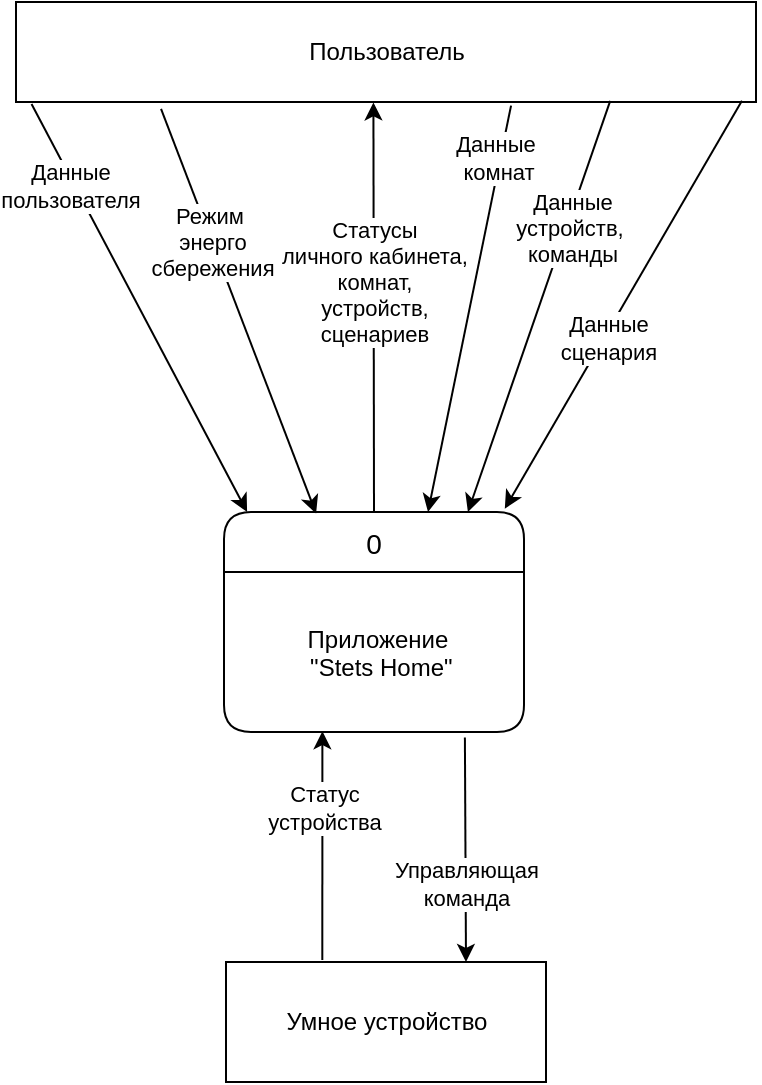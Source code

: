 <mxfile version="22.1.11" type="device" pages="3">
  <diagram id="FZimzOWbiY0pmrnXrLaN" name="DFD контекстная">
    <mxGraphModel dx="1418" dy="1989" grid="1" gridSize="10" guides="1" tooltips="1" connect="1" arrows="1" fold="1" page="1" pageScale="1" pageWidth="827" pageHeight="1169" math="0" shadow="0">
      <root>
        <mxCell id="0" />
        <mxCell id="1" parent="0" />
        <mxCell id="komNeLyyzliTDDAAMzvB-3" value="Умное устройство" style="html=1;dashed=0;whitespace=wrap;" parent="1" vertex="1">
          <mxGeometry x="340" y="-280" width="160" height="60" as="geometry" />
        </mxCell>
        <mxCell id="komNeLyyzliTDDAAMzvB-5" value="Пользователь" style="html=1;dashed=0;whitespace=wrap;" parent="1" vertex="1">
          <mxGeometry x="235" y="-760" width="370" height="50" as="geometry" />
        </mxCell>
        <mxCell id="rhUK0AfXt017CsrgmApv-1" value="0" style="swimlane;childLayout=stackLayout;horizontal=1;startSize=30;horizontalStack=0;rounded=1;fontSize=14;fontStyle=0;strokeWidth=1;resizeParent=0;resizeLast=1;shadow=0;dashed=0;align=center;fillColor=#FFFFFF;" parent="1" vertex="1">
          <mxGeometry x="339" y="-505" width="150" height="110" as="geometry" />
        </mxCell>
        <mxCell id="rhUK0AfXt017CsrgmApv-2" value="Приложение&#xa; &quot;Stets Home&quot;" style="align=center;strokeColor=none;fillColor=none;spacingLeft=4;fontSize=12;verticalAlign=middle;resizable=0;rotatable=0;part=1;" parent="rhUK0AfXt017CsrgmApv-1" vertex="1">
          <mxGeometry y="30" width="150" height="80" as="geometry" />
        </mxCell>
        <mxCell id="pviV9AjFVj2nf8EpT2ay-2" value="" style="endArrow=classic;html=1;rounded=0;entryX=0.75;entryY=0;entryDx=0;entryDy=0;exitX=0.803;exitY=1.035;exitDx=0;exitDy=0;exitPerimeter=0;" parent="1" source="rhUK0AfXt017CsrgmApv-2" target="komNeLyyzliTDDAAMzvB-3" edge="1">
          <mxGeometry width="50" height="50" relative="1" as="geometry">
            <mxPoint x="460" y="-390" as="sourcePoint" />
            <mxPoint x="50.6" y="-638.48" as="targetPoint" />
          </mxGeometry>
        </mxCell>
        <mxCell id="3mB53GuWAl7AhL4KbTE2-3" value="Управляющая&lt;br&gt;команда" style="edgeLabel;html=1;align=center;verticalAlign=middle;resizable=0;points=[];" parent="pviV9AjFVj2nf8EpT2ay-2" vertex="1" connectable="0">
          <mxGeometry x="0.301" relative="1" as="geometry">
            <mxPoint as="offset" />
          </mxGeometry>
        </mxCell>
        <mxCell id="pviV9AjFVj2nf8EpT2ay-5" value="" style="endArrow=classic;html=1;rounded=0;exitX=0.301;exitY=-0.017;exitDx=0;exitDy=0;exitPerimeter=0;entryX=0.328;entryY=0.995;entryDx=0;entryDy=0;entryPerimeter=0;" parent="1" source="komNeLyyzliTDDAAMzvB-3" target="rhUK0AfXt017CsrgmApv-2" edge="1">
          <mxGeometry width="50" height="50" relative="1" as="geometry">
            <mxPoint x="120" y="-500" as="sourcePoint" />
            <mxPoint x="390" y="-400" as="targetPoint" />
          </mxGeometry>
        </mxCell>
        <mxCell id="3mB53GuWAl7AhL4KbTE2-2" value="Статус&lt;br&gt;устройства" style="edgeLabel;html=1;align=center;verticalAlign=middle;resizable=0;points=[];" parent="pviV9AjFVj2nf8EpT2ay-5" vertex="1" connectable="0">
          <mxGeometry x="0.325" y="-1" relative="1" as="geometry">
            <mxPoint as="offset" />
          </mxGeometry>
        </mxCell>
        <mxCell id="3mB53GuWAl7AhL4KbTE2-4" value="" style="endArrow=classic;html=1;rounded=0;exitX=0.5;exitY=0;exitDx=0;exitDy=0;entryX=0.483;entryY=1.004;entryDx=0;entryDy=0;entryPerimeter=0;" parent="1" source="rhUK0AfXt017CsrgmApv-1" target="komNeLyyzliTDDAAMzvB-5" edge="1">
          <mxGeometry width="50" height="50" relative="1" as="geometry">
            <mxPoint x="414" y="-510" as="sourcePoint" />
            <mxPoint x="410" y="-710" as="targetPoint" />
          </mxGeometry>
        </mxCell>
        <mxCell id="3mB53GuWAl7AhL4KbTE2-5" value="Статусы &lt;br&gt;личного кабинета, &lt;br&gt;комнат, &lt;br&gt;устройств, &lt;br&gt;сценариев" style="edgeLabel;html=1;align=center;verticalAlign=middle;resizable=0;points=[];" parent="3mB53GuWAl7AhL4KbTE2-4" vertex="1" connectable="0">
          <mxGeometry x="-0.195" y="-1" relative="1" as="geometry">
            <mxPoint x="-1" y="-33" as="offset" />
          </mxGeometry>
        </mxCell>
        <mxCell id="FZvRXunp55Qrim1fApkG-1" value="" style="endArrow=classic;html=1;rounded=0;exitX=0.021;exitY=1.02;exitDx=0;exitDy=0;exitPerimeter=0;entryX=0.077;entryY=0;entryDx=0;entryDy=0;entryPerimeter=0;" parent="1" source="komNeLyyzliTDDAAMzvB-5" target="rhUK0AfXt017CsrgmApv-1" edge="1">
          <mxGeometry width="50" height="50" relative="1" as="geometry">
            <mxPoint x="560" y="-530" as="sourcePoint" />
            <mxPoint x="350" y="-510" as="targetPoint" />
          </mxGeometry>
        </mxCell>
        <mxCell id="FZvRXunp55Qrim1fApkG-6" value="Данные&lt;br&gt;пользователя" style="edgeLabel;html=1;align=center;verticalAlign=middle;resizable=0;points=[];" parent="FZvRXunp55Qrim1fApkG-1" vertex="1" connectable="0">
          <mxGeometry x="-0.612" y="-1" relative="1" as="geometry">
            <mxPoint x="-1" as="offset" />
          </mxGeometry>
        </mxCell>
        <mxCell id="FZvRXunp55Qrim1fApkG-2" value="" style="endArrow=classic;html=1;rounded=0;exitX=0.196;exitY=1.068;exitDx=0;exitDy=0;exitPerimeter=0;entryX=0.307;entryY=0.007;entryDx=0;entryDy=0;entryPerimeter=0;" parent="1" source="komNeLyyzliTDDAAMzvB-5" target="rhUK0AfXt017CsrgmApv-1" edge="1">
          <mxGeometry width="50" height="50" relative="1" as="geometry">
            <mxPoint x="560" y="-530" as="sourcePoint" />
            <mxPoint x="610" y="-580" as="targetPoint" />
          </mxGeometry>
        </mxCell>
        <mxCell id="kPIIuUhpnjaa0JvCIMD1-1" value="Режим&amp;nbsp;&lt;br&gt;энерго&lt;br&gt;сбережения" style="edgeLabel;html=1;align=center;verticalAlign=middle;resizable=0;points=[];" parent="FZvRXunp55Qrim1fApkG-2" vertex="1" connectable="0">
          <mxGeometry x="-0.342" relative="1" as="geometry">
            <mxPoint as="offset" />
          </mxGeometry>
        </mxCell>
        <mxCell id="FZvRXunp55Qrim1fApkG-3" value="" style="endArrow=classic;html=1;rounded=0;exitX=0.669;exitY=1.036;exitDx=0;exitDy=0;exitPerimeter=0;entryX=0.68;entryY=0;entryDx=0;entryDy=0;entryPerimeter=0;" parent="1" source="komNeLyyzliTDDAAMzvB-5" target="rhUK0AfXt017CsrgmApv-1" edge="1">
          <mxGeometry width="50" height="50" relative="1" as="geometry">
            <mxPoint x="560" y="-530" as="sourcePoint" />
            <mxPoint x="610" y="-580" as="targetPoint" />
          </mxGeometry>
        </mxCell>
        <mxCell id="kPIIuUhpnjaa0JvCIMD1-2" value="Данные&amp;nbsp;&lt;br&gt;комнат" style="edgeLabel;html=1;align=center;verticalAlign=middle;resizable=0;points=[];" parent="FZvRXunp55Qrim1fApkG-3" vertex="1" connectable="0">
          <mxGeometry x="-0.744" y="-2" relative="1" as="geometry">
            <mxPoint as="offset" />
          </mxGeometry>
        </mxCell>
        <mxCell id="FZvRXunp55Qrim1fApkG-4" value="" style="endArrow=classic;html=1;rounded=0;exitX=0.803;exitY=0.988;exitDx=0;exitDy=0;exitPerimeter=0;entryX=0.813;entryY=0;entryDx=0;entryDy=0;entryPerimeter=0;" parent="1" source="komNeLyyzliTDDAAMzvB-5" target="rhUK0AfXt017CsrgmApv-1" edge="1">
          <mxGeometry width="50" height="50" relative="1" as="geometry">
            <mxPoint x="560" y="-530" as="sourcePoint" />
            <mxPoint x="480" y="-510" as="targetPoint" />
          </mxGeometry>
        </mxCell>
        <mxCell id="kPIIuUhpnjaa0JvCIMD1-3" value="Данные&lt;br&gt;устройств,&amp;nbsp;&lt;br&gt;команды" style="edgeLabel;html=1;align=center;verticalAlign=middle;resizable=0;points=[];" parent="FZvRXunp55Qrim1fApkG-4" vertex="1" connectable="0">
          <mxGeometry x="-0.391" y="2" relative="1" as="geometry">
            <mxPoint as="offset" />
          </mxGeometry>
        </mxCell>
        <mxCell id="FZvRXunp55Qrim1fApkG-5" value="" style="endArrow=classic;html=1;rounded=0;exitX=0.981;exitY=0.988;exitDx=0;exitDy=0;exitPerimeter=0;entryX=0.936;entryY=-0.015;entryDx=0;entryDy=0;entryPerimeter=0;" parent="1" source="komNeLyyzliTDDAAMzvB-5" target="rhUK0AfXt017CsrgmApv-1" edge="1">
          <mxGeometry width="50" height="50" relative="1" as="geometry">
            <mxPoint x="560" y="-530" as="sourcePoint" />
            <mxPoint x="490" y="-500" as="targetPoint" />
          </mxGeometry>
        </mxCell>
        <mxCell id="kPIIuUhpnjaa0JvCIMD1-4" value="Данные&lt;br&gt;сценария" style="edgeLabel;html=1;align=center;verticalAlign=middle;resizable=0;points=[];" parent="FZvRXunp55Qrim1fApkG-5" vertex="1" connectable="0">
          <mxGeometry x="0.152" y="1" relative="1" as="geometry">
            <mxPoint as="offset" />
          </mxGeometry>
        </mxCell>
      </root>
    </mxGraphModel>
  </diagram>
  <diagram id="5hfhekeH1kYWlCb4wukP" name="DFD логическая">
    <mxGraphModel dx="1418" dy="1989" grid="1" gridSize="10" guides="1" tooltips="1" connect="1" arrows="1" fold="1" page="1" pageScale="1" pageWidth="827" pageHeight="1169" math="0" shadow="0">
      <root>
        <mxCell id="0" />
        <mxCell id="1" parent="0" />
        <mxCell id="TyFQIvKSNbhwDLeUT2OL-1" value="1" style="swimlane;childLayout=stackLayout;horizontal=1;startSize=30;horizontalStack=0;rounded=1;fontSize=14;fontStyle=0;strokeWidth=1;resizeParent=0;resizeLast=1;shadow=0;dashed=0;align=center;fillColor=#FFFFFF;" parent="1" vertex="1">
          <mxGeometry x="200" y="-530" width="150" height="110" as="geometry" />
        </mxCell>
        <mxCell id="TyFQIvKSNbhwDLeUT2OL-2" value="Пользоваться &#xa;личным кабинетом" style="align=center;strokeColor=none;fillColor=none;spacingLeft=4;fontSize=12;verticalAlign=middle;resizable=0;rotatable=0;part=1;" parent="TyFQIvKSNbhwDLeUT2OL-1" vertex="1">
          <mxGeometry y="30" width="150" height="80" as="geometry" />
        </mxCell>
        <mxCell id="_O_enDlZsjK4YdfOdfHm-34" value="D1" style="html=1;dashed=0;whitespace=wrap;shape=mxgraph.dfd.dataStoreID;align=left;spacingLeft=3;points=[[0,0],[0.5,0],[1,0],[0,0.5],[1,0.5],[0,1],[0.5,1],[1,1]];fontSize=10;" parent="1" vertex="1">
          <mxGeometry x="190" y="-275" width="100" height="30" as="geometry" />
        </mxCell>
        <mxCell id="_O_enDlZsjK4YdfOdfHm-36" value="&lt;span style=&quot;font-size: 10px;&quot;&gt;Пользователи&lt;/span&gt;" style="text;html=1;strokeColor=none;fillColor=none;align=left;verticalAlign=middle;whiteSpace=wrap;rounded=0;" parent="1" vertex="1">
          <mxGeometry x="231" y="-270" width="108" height="20" as="geometry" />
        </mxCell>
        <mxCell id="RgIGIiX9YDgX1I-IBLyZ-1" value="" style="edgeStyle=elbowEdgeStyle;rounded=0;orthogonalLoop=1;jettySize=auto;elbow=vertical;html=1;" parent="1" edge="1">
          <mxGeometry relative="1" as="geometry">
            <mxPoint x="482" y="-260" as="sourcePoint" />
            <mxPoint x="482" y="-260" as="targetPoint" />
          </mxGeometry>
        </mxCell>
        <mxCell id="_O_enDlZsjK4YdfOdfHm-44" value="D4" style="html=1;dashed=0;whitespace=wrap;shape=mxgraph.dfd.dataStoreID;align=left;spacingLeft=3;points=[[0,0],[0.5,0],[1,0],[0,0.5],[1,0.5],[0,1],[0.5,1],[1,1]];fontSize=10;" parent="1" vertex="1">
          <mxGeometry x="780" y="-275" width="100" height="30" as="geometry" />
        </mxCell>
        <mxCell id="_O_enDlZsjK4YdfOdfHm-45" value="&lt;span style=&quot;font-size: 10px;&quot;&gt;Устройства&lt;/span&gt;" style="text;html=1;strokeColor=none;fillColor=none;align=left;verticalAlign=middle;whiteSpace=wrap;rounded=0;" parent="1" vertex="1">
          <mxGeometry x="810" y="-270" width="108" height="20" as="geometry" />
        </mxCell>
        <mxCell id="yHjOUtp3m47Egw6OyIrf-1" value="Пользователь" style="html=1;dashed=0;whitespace=wrap;" parent="1" vertex="1">
          <mxGeometry x="390" y="-790" width="850" height="50" as="geometry" />
        </mxCell>
        <mxCell id="yHjOUtp3m47Egw6OyIrf-2" value="" style="endArrow=classic;html=1;rounded=0;entryX=0.25;entryY=0;entryDx=0;entryDy=0;exitX=0.043;exitY=1.011;exitDx=0;exitDy=0;exitPerimeter=0;" parent="1" source="yHjOUtp3m47Egw6OyIrf-1" target="TyFQIvKSNbhwDLeUT2OL-1" edge="1">
          <mxGeometry width="50" height="50" relative="1" as="geometry">
            <mxPoint x="430" y="-740" as="sourcePoint" />
            <mxPoint x="470" y="-480" as="targetPoint" />
          </mxGeometry>
        </mxCell>
        <mxCell id="-zyXWMOmQ7czmRFtADtZ-13" value="Данные&amp;nbsp;&lt;br&gt;пользователя" style="edgeLabel;html=1;align=center;verticalAlign=middle;resizable=0;points=[];" parent="yHjOUtp3m47Egw6OyIrf-2" vertex="1" connectable="0">
          <mxGeometry x="-0.099" y="1" relative="1" as="geometry">
            <mxPoint as="offset" />
          </mxGeometry>
        </mxCell>
        <mxCell id="yHjOUtp3m47Egw6OyIrf-3" value="" style="endArrow=classic;html=1;rounded=0;entryX=0.151;entryY=1.095;entryDx=0;entryDy=0;entryPerimeter=0;exitX=0.75;exitY=0;exitDx=0;exitDy=0;" parent="1" source="TyFQIvKSNbhwDLeUT2OL-1" target="yHjOUtp3m47Egw6OyIrf-1" edge="1">
          <mxGeometry width="50" height="50" relative="1" as="geometry">
            <mxPoint x="470" y="-540" as="sourcePoint" />
            <mxPoint x="470" y="-640" as="targetPoint" />
          </mxGeometry>
        </mxCell>
        <mxCell id="-zyXWMOmQ7czmRFtADtZ-14" value="Статус &lt;br&gt;регистрации /&lt;br&gt;&amp;nbsp;авторизации /&lt;br&gt;&amp;nbsp;обновления &lt;br&gt;данных /&lt;br&gt;&amp;nbsp;восстановления &lt;br&gt;пароля&amp;nbsp;" style="edgeLabel;html=1;align=center;verticalAlign=middle;resizable=0;points=[];" parent="yHjOUtp3m47Egw6OyIrf-3" vertex="1" connectable="0">
          <mxGeometry x="0.179" y="3" relative="1" as="geometry">
            <mxPoint as="offset" />
          </mxGeometry>
        </mxCell>
        <mxCell id="u_nZLA6dXxaw6uER51Nz-1" value="4" style="swimlane;childLayout=stackLayout;horizontal=1;startSize=30;horizontalStack=0;rounded=1;fontSize=14;fontStyle=0;strokeWidth=1;resizeParent=0;resizeLast=1;shadow=0;dashed=0;align=center;fillColor=#FFFFFF;" parent="1" vertex="1">
          <mxGeometry x="869" y="-530" width="150" height="110" as="geometry" />
        </mxCell>
        <mxCell id="u_nZLA6dXxaw6uER51Nz-2" value="Управлять устройствами" style="align=center;strokeColor=none;fillColor=none;spacingLeft=4;fontSize=12;verticalAlign=middle;resizable=0;rotatable=0;part=1;" parent="u_nZLA6dXxaw6uER51Nz-1" vertex="1">
          <mxGeometry y="30" width="150" height="80" as="geometry" />
        </mxCell>
        <mxCell id="u_nZLA6dXxaw6uER51Nz-3" value="5" style="swimlane;childLayout=stackLayout;horizontal=1;startSize=30;horizontalStack=0;rounded=1;fontSize=14;fontStyle=0;strokeWidth=1;resizeParent=0;resizeLast=1;shadow=0;dashed=0;align=center;fillColor=#FFFFFF;" parent="1" vertex="1">
          <mxGeometry x="1168" y="-530" width="150" height="110" as="geometry" />
        </mxCell>
        <mxCell id="u_nZLA6dXxaw6uER51Nz-4" value="Использовать сценарии" style="align=center;strokeColor=none;fillColor=none;spacingLeft=4;fontSize=12;verticalAlign=middle;resizable=0;rotatable=0;part=1;" parent="u_nZLA6dXxaw6uER51Nz-3" vertex="1">
          <mxGeometry y="30" width="150" height="80" as="geometry" />
        </mxCell>
        <mxCell id="gAAorZAZAL3vWiOyB-Mq-5" value="" style="endArrow=classic;html=1;rounded=0;entryX=0.5;entryY=0;entryDx=0;entryDy=0;exitX=0.644;exitY=1.044;exitDx=0;exitDy=0;exitPerimeter=0;" parent="1" source="yHjOUtp3m47Egw6OyIrf-1" target="u_nZLA6dXxaw6uER51Nz-1" edge="1">
          <mxGeometry width="50" height="50" relative="1" as="geometry">
            <mxPoint x="782" y="-740" as="sourcePoint" />
            <mxPoint x="783.35" y="-544.95" as="targetPoint" />
          </mxGeometry>
        </mxCell>
        <mxCell id="-zyXWMOmQ7czmRFtADtZ-12" value="Данные&lt;br&gt;устройств, &lt;br&gt;управляющие &lt;br&gt;команды" style="edgeLabel;html=1;align=center;verticalAlign=middle;resizable=0;points=[];" parent="gAAorZAZAL3vWiOyB-Mq-5" vertex="1" connectable="0">
          <mxGeometry x="-0.28" y="1" relative="1" as="geometry">
            <mxPoint as="offset" />
          </mxGeometry>
        </mxCell>
        <mxCell id="gAAorZAZAL3vWiOyB-Mq-8" value="" style="endArrow=classic;html=1;rounded=0;exitX=0.75;exitY=0;exitDx=0;exitDy=0;entryX=0.733;entryY=1.076;entryDx=0;entryDy=0;entryPerimeter=0;" parent="1" source="u_nZLA6dXxaw6uER51Nz-1" target="yHjOUtp3m47Egw6OyIrf-1" edge="1">
          <mxGeometry width="50" height="50" relative="1" as="geometry">
            <mxPoint x="854.5" y="-543" as="sourcePoint" />
            <mxPoint x="852.0" y="-740" as="targetPoint" />
          </mxGeometry>
        </mxCell>
        <mxCell id="-zyXWMOmQ7czmRFtADtZ-11" value="Статус &lt;br&gt;устройства" style="edgeLabel;html=1;align=center;verticalAlign=middle;resizable=0;points=[];" parent="gAAorZAZAL3vWiOyB-Mq-8" vertex="1" connectable="0">
          <mxGeometry x="-0.476" y="1" relative="1" as="geometry">
            <mxPoint as="offset" />
          </mxGeometry>
        </mxCell>
        <mxCell id="gAAorZAZAL3vWiOyB-Mq-10" value="" style="endArrow=classic;html=1;rounded=0;entryX=0.25;entryY=0;entryDx=0;entryDy=0;exitX=0.883;exitY=1.012;exitDx=0;exitDy=0;exitPerimeter=0;" parent="1" source="yHjOUtp3m47Egw6OyIrf-1" target="u_nZLA6dXxaw6uER51Nz-3" edge="1">
          <mxGeometry width="50" height="50" relative="1" as="geometry">
            <mxPoint x="960.0" y="-740" as="sourcePoint" />
            <mxPoint x="961.35" y="-544.95" as="targetPoint" />
          </mxGeometry>
        </mxCell>
        <mxCell id="-zyXWMOmQ7czmRFtADtZ-9" value="Данные&lt;br&gt;Сценария" style="edgeLabel;html=1;align=center;verticalAlign=middle;resizable=0;points=[];" parent="gAAorZAZAL3vWiOyB-Mq-10" vertex="1" connectable="0">
          <mxGeometry x="-0.304" y="2" relative="1" as="geometry">
            <mxPoint as="offset" />
          </mxGeometry>
        </mxCell>
        <mxCell id="s9JWuUlm9TfW3Cb926ho-1" value="D5" style="html=1;dashed=0;whitespace=wrap;shape=mxgraph.dfd.dataStoreID;align=left;spacingLeft=3;points=[[0,0],[0.5,0],[1,0],[0,0.5],[1,0.5],[0,1],[0.5,1],[1,1]];fontSize=10;" parent="1" vertex="1">
          <mxGeometry x="1180" y="-275" width="100" height="30" as="geometry" />
        </mxCell>
        <mxCell id="s9JWuUlm9TfW3Cb926ho-2" value="&lt;span style=&quot;font-size: 10px;&quot;&gt;Сценарии&lt;/span&gt;" style="text;html=1;strokeColor=none;fillColor=none;align=left;verticalAlign=middle;whiteSpace=wrap;rounded=0;" parent="1" vertex="1">
          <mxGeometry x="1220" y="-270" width="108" height="20" as="geometry" />
        </mxCell>
        <mxCell id="s9JWuUlm9TfW3Cb926ho-9" value="" style="endArrow=classic;html=1;rounded=0;entryX=0.5;entryY=1;entryDx=0;entryDy=0;exitX=0.87;exitY=-0.04;exitDx=0;exitDy=0;exitPerimeter=0;" parent="1" source="_O_enDlZsjK4YdfOdfHm-34" target="TyFQIvKSNbhwDLeUT2OL-2" edge="1">
          <mxGeometry width="50" height="50" relative="1" as="geometry">
            <mxPoint x="424.5" y="-277.22" as="sourcePoint" />
            <mxPoint x="561.5" y="-546.24" as="targetPoint" />
          </mxGeometry>
        </mxCell>
        <mxCell id="-zyXWMOmQ7czmRFtADtZ-17" value="Статус&amp;nbsp;&lt;br&gt;авторизации" style="edgeLabel;html=1;align=center;verticalAlign=middle;resizable=0;points=[];" parent="s9JWuUlm9TfW3Cb926ho-9" vertex="1" connectable="0">
          <mxGeometry x="-0.365" y="2" relative="1" as="geometry">
            <mxPoint as="offset" />
          </mxGeometry>
        </mxCell>
        <mxCell id="XoZZwqtEYvSuaSKo8Zv_-1" value="Умное устройство" style="html=1;dashed=0;whitespace=wrap;" parent="1" vertex="1">
          <mxGeometry x="960" y="-150" width="127.5" height="60" as="geometry" />
        </mxCell>
        <mxCell id="50_oPr_vLPfGMR4ClPuE-2" value="" style="endArrow=classic;html=1;rounded=0;exitX=0.75;exitY=1;exitDx=0;exitDy=0;entryX=0.25;entryY=0;entryDx=0;entryDy=0;" parent="1" source="u_nZLA6dXxaw6uER51Nz-2" target="XoZZwqtEYvSuaSKo8Zv_-1" edge="1">
          <mxGeometry width="50" height="50" relative="1" as="geometry">
            <mxPoint x="995.0" y="-205" as="sourcePoint" />
            <mxPoint x="785.0" y="-205" as="targetPoint" />
          </mxGeometry>
        </mxCell>
        <mxCell id="RgIGIiX9YDgX1I-IBLyZ-5" value="Управляющая&lt;br&gt;команда" style="edgeLabel;html=1;align=center;verticalAlign=middle;resizable=0;points=[];" parent="50_oPr_vLPfGMR4ClPuE-2" vertex="1" connectable="0">
          <mxGeometry x="0.225" y="1" relative="1" as="geometry">
            <mxPoint as="offset" />
          </mxGeometry>
        </mxCell>
        <mxCell id="50_oPr_vLPfGMR4ClPuE-8" value="" style="endArrow=classic;html=1;rounded=0;exitX=0.75;exitY=0;exitDx=0;exitDy=0;entryX=0.881;entryY=1.008;entryDx=0;entryDy=0;entryPerimeter=0;" parent="1" source="XoZZwqtEYvSuaSKo8Zv_-1" target="u_nZLA6dXxaw6uER51Nz-2" edge="1">
          <mxGeometry width="50" height="50" relative="1" as="geometry">
            <mxPoint x="890" y="-320" as="sourcePoint" />
            <mxPoint x="890" y="-430" as="targetPoint" />
          </mxGeometry>
        </mxCell>
        <mxCell id="RgIGIiX9YDgX1I-IBLyZ-6" value="Статус &lt;br&gt;устройства" style="edgeLabel;html=1;align=center;verticalAlign=middle;resizable=0;points=[];" parent="50_oPr_vLPfGMR4ClPuE-8" vertex="1" connectable="0">
          <mxGeometry x="-0.71" relative="1" as="geometry">
            <mxPoint as="offset" />
          </mxGeometry>
        </mxCell>
        <mxCell id="8o_UshOBX9eLjMwOJi9H-3" value="" style="endArrow=classic;startArrow=classic;html=1;rounded=0;entryX=0.25;entryY=1;entryDx=0;entryDy=0;" parent="1" source="_O_enDlZsjK4YdfOdfHm-34" target="TyFQIvKSNbhwDLeUT2OL-2" edge="1">
          <mxGeometry width="50" height="50" relative="1" as="geometry">
            <mxPoint x="340" y="-340" as="sourcePoint" />
            <mxPoint x="339.95" y="-496.2" as="targetPoint" />
          </mxGeometry>
        </mxCell>
        <mxCell id="-zyXWMOmQ7czmRFtADtZ-15" value="Данные&lt;br&gt;пользователя" style="edgeLabel;html=1;align=center;verticalAlign=middle;resizable=0;points=[];" parent="8o_UshOBX9eLjMwOJi9H-3" vertex="1" connectable="0">
          <mxGeometry x="0.242" y="4" relative="1" as="geometry">
            <mxPoint as="offset" />
          </mxGeometry>
        </mxCell>
        <mxCell id="-zyXWMOmQ7czmRFtADtZ-7" value="" style="endArrow=classic;html=1;rounded=0;elbow=vertical;exitX=0.75;exitY=0;exitDx=0;exitDy=0;entryX=0.934;entryY=1.028;entryDx=0;entryDy=0;entryPerimeter=0;" parent="1" source="u_nZLA6dXxaw6uER51Nz-3" target="yHjOUtp3m47Egw6OyIrf-1" edge="1">
          <mxGeometry width="50" height="50" relative="1" as="geometry">
            <mxPoint x="840" y="-400" as="sourcePoint" />
            <mxPoint x="890" y="-450" as="targetPoint" />
          </mxGeometry>
        </mxCell>
        <mxCell id="-zyXWMOmQ7czmRFtADtZ-8" value="Статус &lt;br&gt;сценария" style="edgeLabel;html=1;align=center;verticalAlign=middle;resizable=0;points=[];" parent="-zyXWMOmQ7czmRFtADtZ-7" vertex="1" connectable="0">
          <mxGeometry x="0.128" relative="1" as="geometry">
            <mxPoint as="offset" />
          </mxGeometry>
        </mxCell>
        <mxCell id="RgIGIiX9YDgX1I-IBLyZ-7" value="" style="endArrow=classic;html=1;rounded=0;elbow=vertical;exitX=1;exitY=0.125;exitDx=0;exitDy=0;exitPerimeter=0;entryX=-0.025;entryY=0.138;entryDx=0;entryDy=0;entryPerimeter=0;" parent="1" source="Y0dIkHDllPw8EsXdR2LB-9" target="u_nZLA6dXxaw6uER51Nz-2" edge="1">
          <mxGeometry width="50" height="50" relative="1" as="geometry">
            <mxPoint x="820" y="-470" as="sourcePoint" />
            <mxPoint x="890" y="-520" as="targetPoint" />
          </mxGeometry>
        </mxCell>
        <mxCell id="Y0dIkHDllPw8EsXdR2LB-10" value="Управляющие&lt;br&gt;команды" style="edgeLabel;html=1;align=center;verticalAlign=middle;resizable=0;points=[];" parent="RgIGIiX9YDgX1I-IBLyZ-7" vertex="1" connectable="0">
          <mxGeometry x="0.173" relative="1" as="geometry">
            <mxPoint x="-9" as="offset" />
          </mxGeometry>
        </mxCell>
        <mxCell id="RgIGIiX9YDgX1I-IBLyZ-9" value="" style="endArrow=classic;html=1;rounded=0;elbow=vertical;exitX=0;exitY=0.75;exitDx=0;exitDy=0;entryX=1;entryY=0.75;entryDx=0;entryDy=0;" parent="1" source="u_nZLA6dXxaw6uER51Nz-2" target="Y0dIkHDllPw8EsXdR2LB-9" edge="1">
          <mxGeometry width="50" height="50" relative="1" as="geometry">
            <mxPoint x="840" y="-480" as="sourcePoint" />
            <mxPoint x="840" y="-400" as="targetPoint" />
          </mxGeometry>
        </mxCell>
        <mxCell id="RgIGIiX9YDgX1I-IBLyZ-10" value="Данные &lt;br&gt;устройства" style="edgeLabel;html=1;align=center;verticalAlign=middle;resizable=0;points=[];" parent="RgIGIiX9YDgX1I-IBLyZ-9" vertex="1" connectable="0">
          <mxGeometry x="0.197" relative="1" as="geometry">
            <mxPoint x="12" as="offset" />
          </mxGeometry>
        </mxCell>
        <mxCell id="RgIGIiX9YDgX1I-IBLyZ-11" value="" style="endArrow=classic;html=1;rounded=0;elbow=vertical;exitX=1;exitY=0.75;exitDx=0;exitDy=0;entryX=0;entryY=0.75;entryDx=0;entryDy=0;" parent="1" source="u_nZLA6dXxaw6uER51Nz-2" target="u_nZLA6dXxaw6uER51Nz-4" edge="1">
          <mxGeometry width="50" height="50" relative="1" as="geometry">
            <mxPoint x="950" y="-480" as="sourcePoint" />
            <mxPoint x="830" y="-480" as="targetPoint" />
          </mxGeometry>
        </mxCell>
        <mxCell id="RgIGIiX9YDgX1I-IBLyZ-12" value="Данные &lt;br&gt;устройства" style="edgeLabel;html=1;align=center;verticalAlign=middle;resizable=0;points=[];" parent="RgIGIiX9YDgX1I-IBLyZ-11" vertex="1" connectable="0">
          <mxGeometry x="0.197" relative="1" as="geometry">
            <mxPoint x="-16" as="offset" />
          </mxGeometry>
        </mxCell>
        <mxCell id="RgIGIiX9YDgX1I-IBLyZ-13" value="" style="endArrow=classic;html=1;rounded=0;elbow=vertical;exitX=0;exitY=0.25;exitDx=0;exitDy=0;entryX=1;entryY=0.25;entryDx=0;entryDy=0;" parent="1" source="u_nZLA6dXxaw6uER51Nz-4" target="u_nZLA6dXxaw6uER51Nz-2" edge="1">
          <mxGeometry width="50" height="50" relative="1" as="geometry">
            <mxPoint x="940" y="-530" as="sourcePoint" />
            <mxPoint x="960" y="-520" as="targetPoint" />
            <Array as="points" />
          </mxGeometry>
        </mxCell>
        <mxCell id="RgIGIiX9YDgX1I-IBLyZ-14" value="Управляющие&lt;br&gt;команды" style="edgeLabel;html=1;align=center;verticalAlign=middle;resizable=0;points=[];" parent="RgIGIiX9YDgX1I-IBLyZ-13" vertex="1" connectable="0">
          <mxGeometry x="0.227" y="1" relative="1" as="geometry">
            <mxPoint x="17" y="-11" as="offset" />
          </mxGeometry>
        </mxCell>
        <mxCell id="Y0dIkHDllPw8EsXdR2LB-3" value="" style="endArrow=classic;startArrow=classic;html=1;rounded=0;exitX=0.694;exitY=-0.093;exitDx=0;exitDy=0;exitPerimeter=0;entryX=0.25;entryY=1;entryDx=0;entryDy=0;" parent="1" source="_O_enDlZsjK4YdfOdfHm-44" target="u_nZLA6dXxaw6uER51Nz-2" edge="1">
          <mxGeometry width="50" height="50" relative="1" as="geometry">
            <mxPoint x="730" y="-490" as="sourcePoint" />
            <mxPoint x="780" y="-540" as="targetPoint" />
          </mxGeometry>
        </mxCell>
        <mxCell id="Y0dIkHDllPw8EsXdR2LB-4" value="Данные&lt;br&gt;устройства" style="edgeLabel;html=1;align=center;verticalAlign=middle;resizable=0;points=[];" parent="Y0dIkHDllPw8EsXdR2LB-3" vertex="1" connectable="0">
          <mxGeometry x="0.194" y="1" relative="1" as="geometry">
            <mxPoint as="offset" />
          </mxGeometry>
        </mxCell>
        <mxCell id="Y0dIkHDllPw8EsXdR2LB-5" value="" style="endArrow=classic;startArrow=classic;html=1;rounded=0;exitX=0.642;exitY=-0.073;exitDx=0;exitDy=0;exitPerimeter=0;entryX=0.5;entryY=1;entryDx=0;entryDy=0;" parent="1" source="s9JWuUlm9TfW3Cb926ho-1" target="u_nZLA6dXxaw6uER51Nz-4" edge="1">
          <mxGeometry width="50" height="50" relative="1" as="geometry">
            <mxPoint x="730" y="-490" as="sourcePoint" />
            <mxPoint x="780" y="-540" as="targetPoint" />
          </mxGeometry>
        </mxCell>
        <mxCell id="Y0dIkHDllPw8EsXdR2LB-6" value="Сценарий" style="edgeLabel;html=1;align=center;verticalAlign=middle;resizable=0;points=[];" parent="Y0dIkHDllPw8EsXdR2LB-5" vertex="1" connectable="0">
          <mxGeometry x="-0.148" y="2" relative="1" as="geometry">
            <mxPoint as="offset" />
          </mxGeometry>
        </mxCell>
        <mxCell id="Y0dIkHDllPw8EsXdR2LB-8" value="3" style="swimlane;childLayout=stackLayout;horizontal=1;startSize=30;horizontalStack=0;rounded=1;fontSize=14;fontStyle=0;strokeWidth=1;resizeParent=0;resizeLast=1;shadow=0;dashed=0;align=center;fillColor=#FFFFFF;" parent="1" vertex="1">
          <mxGeometry x="590" y="-530" width="150" height="110" as="geometry" />
        </mxCell>
        <mxCell id="Y0dIkHDllPw8EsXdR2LB-9" value="Управлять комнатами" style="align=center;strokeColor=none;fillColor=none;spacingLeft=4;fontSize=12;verticalAlign=middle;resizable=0;rotatable=0;part=1;" parent="Y0dIkHDllPw8EsXdR2LB-8" vertex="1">
          <mxGeometry y="30" width="150" height="80" as="geometry" />
        </mxCell>
        <mxCell id="Y0dIkHDllPw8EsXdR2LB-11" value="" style="endArrow=classic;html=1;rounded=0;exitX=0.431;exitY=1.044;exitDx=0;exitDy=0;exitPerimeter=0;entryX=0.393;entryY=0.002;entryDx=0;entryDy=0;entryPerimeter=0;" parent="1" source="yHjOUtp3m47Egw6OyIrf-1" target="Y0dIkHDllPw8EsXdR2LB-8" edge="1">
          <mxGeometry width="50" height="50" relative="1" as="geometry">
            <mxPoint x="730" y="-500" as="sourcePoint" />
            <mxPoint x="780" y="-550" as="targetPoint" />
          </mxGeometry>
        </mxCell>
        <mxCell id="Y0dIkHDllPw8EsXdR2LB-12" value="Данные&amp;nbsp;&lt;br&gt;&amp;nbsp;комнат" style="edgeLabel;html=1;align=center;verticalAlign=middle;resizable=0;points=[];" parent="Y0dIkHDllPw8EsXdR2LB-11" vertex="1" connectable="0">
          <mxGeometry x="-0.19" y="2" relative="1" as="geometry">
            <mxPoint as="offset" />
          </mxGeometry>
        </mxCell>
        <mxCell id="Y0dIkHDllPw8EsXdR2LB-13" value="" style="endArrow=classic;html=1;rounded=0;entryX=0.49;entryY=1.092;entryDx=0;entryDy=0;entryPerimeter=0;exitX=0.75;exitY=0;exitDx=0;exitDy=0;" parent="1" source="Y0dIkHDllPw8EsXdR2LB-8" target="yHjOUtp3m47Egw6OyIrf-1" edge="1">
          <mxGeometry width="50" height="50" relative="1" as="geometry">
            <mxPoint x="730" y="-510" as="sourcePoint" />
            <mxPoint x="780" y="-560" as="targetPoint" />
          </mxGeometry>
        </mxCell>
        <mxCell id="Y0dIkHDllPw8EsXdR2LB-14" value="Статусы&lt;br&gt;комнат" style="edgeLabel;html=1;align=center;verticalAlign=middle;resizable=0;points=[];" parent="Y0dIkHDllPw8EsXdR2LB-13" vertex="1" connectable="0">
          <mxGeometry x="-0.343" relative="1" as="geometry">
            <mxPoint as="offset" />
          </mxGeometry>
        </mxCell>
        <mxCell id="Y0dIkHDllPw8EsXdR2LB-15" value="D3" style="html=1;dashed=0;whitespace=wrap;shape=mxgraph.dfd.dataStoreID;align=left;spacingLeft=3;points=[[0,0],[0.5,0],[1,0],[0,0.5],[1,0.5],[0,1],[0.5,1],[1,1]];fontSize=10;" parent="1" vertex="1">
          <mxGeometry x="610" y="-280" width="100" height="30" as="geometry" />
        </mxCell>
        <mxCell id="Y0dIkHDllPw8EsXdR2LB-16" value="&lt;span style=&quot;font-size: 10px;&quot;&gt;Комнаты&lt;/span&gt;" style="text;html=1;strokeColor=none;fillColor=none;align=left;verticalAlign=middle;whiteSpace=wrap;rounded=0;" parent="1" vertex="1">
          <mxGeometry x="640" y="-275" width="108" height="20" as="geometry" />
        </mxCell>
        <mxCell id="Y0dIkHDllPw8EsXdR2LB-17" value="" style="endArrow=classic;startArrow=classic;html=1;rounded=0;exitX=0.5;exitY=0;exitDx=0;exitDy=0;entryX=0.5;entryY=1;entryDx=0;entryDy=0;" parent="1" source="Y0dIkHDllPw8EsXdR2LB-15" target="Y0dIkHDllPw8EsXdR2LB-9" edge="1">
          <mxGeometry width="50" height="50" relative="1" as="geometry">
            <mxPoint x="730" y="-380" as="sourcePoint" />
            <mxPoint x="780" y="-430" as="targetPoint" />
          </mxGeometry>
        </mxCell>
        <mxCell id="Y0dIkHDllPw8EsXdR2LB-18" value="Данные&amp;nbsp;&lt;br&gt;комнат&lt;br&gt;(название, номер)" style="edgeLabel;html=1;align=center;verticalAlign=middle;resizable=0;points=[];" parent="Y0dIkHDllPw8EsXdR2LB-17" vertex="1" connectable="0">
          <mxGeometry x="0.214" y="2" relative="1" as="geometry">
            <mxPoint as="offset" />
          </mxGeometry>
        </mxCell>
        <mxCell id="7PUxjE2MP2zvJoIcpjcy-1" value="" style="endArrow=classic;html=1;rounded=0;entryX=0.207;entryY=0.009;entryDx=0;entryDy=0;entryPerimeter=0;exitX=0.552;exitY=1.06;exitDx=0;exitDy=0;exitPerimeter=0;" parent="1" source="yHjOUtp3m47Egw6OyIrf-1" target="u_nZLA6dXxaw6uER51Nz-1" edge="1">
          <mxGeometry width="50" height="50" relative="1" as="geometry">
            <mxPoint x="839" y="-610" as="sourcePoint" />
            <mxPoint x="889" y="-660" as="targetPoint" />
          </mxGeometry>
        </mxCell>
        <mxCell id="7PUxjE2MP2zvJoIcpjcy-2" value="Режим&amp;nbsp;&lt;br&gt;энерго&lt;br&gt;сбережения" style="edgeLabel;html=1;align=center;verticalAlign=middle;resizable=0;points=[];" parent="1" vertex="1" connectable="0">
          <mxGeometry x="880" y="-620" as="geometry">
            <mxPoint x="-6" y="-14" as="offset" />
          </mxGeometry>
        </mxCell>
        <mxCell id="_aOxsfLf1gl8GcrFrX4Z-1" value="2" style="swimlane;childLayout=stackLayout;horizontal=1;startSize=30;horizontalStack=0;rounded=1;fontSize=14;fontStyle=0;strokeWidth=1;resizeParent=0;resizeLast=1;shadow=0;dashed=0;align=center;fillColor=#FFFFFF;" parent="1" vertex="1">
          <mxGeometry x="400" y="-530" width="150" height="110" as="geometry" />
        </mxCell>
        <mxCell id="_aOxsfLf1gl8GcrFrX4Z-2" value="Управлять домом" style="align=center;strokeColor=none;fillColor=none;spacingLeft=4;fontSize=12;verticalAlign=middle;resizable=0;rotatable=0;part=1;" parent="_aOxsfLf1gl8GcrFrX4Z-1" vertex="1">
          <mxGeometry y="30" width="150" height="80" as="geometry" />
        </mxCell>
        <mxCell id="_aOxsfLf1gl8GcrFrX4Z-3" value="D2" style="html=1;dashed=0;whitespace=wrap;shape=mxgraph.dfd.dataStoreID;align=left;spacingLeft=3;points=[[0,0],[0.5,0],[1,0],[0,0.5],[1,0.5],[0,1],[0.5,1],[1,1]];fontSize=10;" parent="1" vertex="1">
          <mxGeometry x="400" y="-270" width="100" height="30" as="geometry" />
        </mxCell>
        <mxCell id="_aOxsfLf1gl8GcrFrX4Z-4" value="&lt;span style=&quot;font-size: 10px;&quot;&gt;Дома&lt;/span&gt;" style="text;html=1;strokeColor=none;fillColor=none;align=left;verticalAlign=middle;whiteSpace=wrap;rounded=0;" parent="1" vertex="1">
          <mxGeometry x="442" y="-265" width="108" height="20" as="geometry" />
        </mxCell>
        <mxCell id="_aOxsfLf1gl8GcrFrX4Z-5" value="" style="endArrow=classic;startArrow=classic;html=1;rounded=0;exitX=0.69;exitY=0.067;exitDx=0;exitDy=0;exitPerimeter=0;" parent="1" source="_aOxsfLf1gl8GcrFrX4Z-3" target="_aOxsfLf1gl8GcrFrX4Z-2" edge="1">
          <mxGeometry width="50" height="50" relative="1" as="geometry">
            <mxPoint x="470" y="-280" as="sourcePoint" />
            <mxPoint x="470" y="-425" as="targetPoint" />
          </mxGeometry>
        </mxCell>
        <mxCell id="_aOxsfLf1gl8GcrFrX4Z-6" value="Данные &lt;br&gt;дома" style="edgeLabel;html=1;align=center;verticalAlign=middle;resizable=0;points=[];" parent="_aOxsfLf1gl8GcrFrX4Z-5" vertex="1" connectable="0">
          <mxGeometry x="0.164" relative="1" as="geometry">
            <mxPoint as="offset" />
          </mxGeometry>
        </mxCell>
        <mxCell id="_aOxsfLf1gl8GcrFrX4Z-7" value="" style="endArrow=classic;html=1;rounded=0;entryX=0.25;entryY=0;entryDx=0;entryDy=0;" parent="1" target="_aOxsfLf1gl8GcrFrX4Z-1" edge="1">
          <mxGeometry width="50" height="50" relative="1" as="geometry">
            <mxPoint x="597" y="-740" as="sourcePoint" />
            <mxPoint x="442" y="-535" as="targetPoint" />
          </mxGeometry>
        </mxCell>
        <mxCell id="_aOxsfLf1gl8GcrFrX4Z-8" value="Данные &lt;br&gt;дома" style="edgeLabel;html=1;align=center;verticalAlign=middle;resizable=0;points=[];" parent="_aOxsfLf1gl8GcrFrX4Z-7" vertex="1" connectable="0">
          <mxGeometry x="0.144" y="-3" relative="1" as="geometry">
            <mxPoint as="offset" />
          </mxGeometry>
        </mxCell>
        <mxCell id="_aOxsfLf1gl8GcrFrX4Z-9" value="" style="endArrow=classic;html=1;rounded=0;" parent="1" source="_aOxsfLf1gl8GcrFrX4Z-1" edge="1">
          <mxGeometry width="50" height="50" relative="1" as="geometry">
            <mxPoint x="500" y="-533" as="sourcePoint" />
            <mxPoint x="650" y="-740" as="targetPoint" />
          </mxGeometry>
        </mxCell>
        <mxCell id="_aOxsfLf1gl8GcrFrX4Z-10" value="Статусы &lt;br&gt;дома" style="edgeLabel;html=1;align=center;verticalAlign=middle;resizable=0;points=[];" parent="_aOxsfLf1gl8GcrFrX4Z-9" vertex="1" connectable="0">
          <mxGeometry x="0.38" y="-1" relative="1" as="geometry">
            <mxPoint as="offset" />
          </mxGeometry>
        </mxCell>
      </root>
    </mxGraphModel>
  </diagram>
  <diagram id="VPFG0wGkTZW3ClHnqaiZ" name="ER модель">
    <mxGraphModel dx="2245" dy="820" grid="1" gridSize="10" guides="1" tooltips="1" connect="1" arrows="1" fold="1" page="1" pageScale="1" pageWidth="827" pageHeight="1169" math="0" shadow="0">
      <root>
        <mxCell id="0" />
        <mxCell id="1" parent="0" />
        <mxCell id="P8IBvrmL_pghqHeqKu2c-1" value="Пользователь" style="swimlane;childLayout=stackLayout;horizontal=1;startSize=30;horizontalStack=0;rounded=1;fontSize=14;fontStyle=0;strokeWidth=2;resizeParent=0;resizeLast=1;shadow=0;dashed=0;align=center;fillColor=#FFFFFF;" parent="1" vertex="1">
          <mxGeometry x="-300" y="210" width="160" height="120" as="geometry" />
        </mxCell>
        <mxCell id="P8IBvrmL_pghqHeqKu2c-2" value="* E-Mail&#xa;Логин&#xa;Пароль&#xa;Имя пользователя&#xa;Количество домов" style="align=left;strokeColor=none;fillColor=none;spacingLeft=4;fontSize=12;verticalAlign=top;resizable=0;rotatable=0;part=1;" parent="P8IBvrmL_pghqHeqKu2c-1" vertex="1">
          <mxGeometry y="30" width="160" height="90" as="geometry" />
        </mxCell>
        <mxCell id="P8IBvrmL_pghqHeqKu2c-3" value="Дом" style="swimlane;childLayout=stackLayout;horizontal=1;startSize=30;horizontalStack=0;rounded=1;fontSize=14;fontStyle=0;strokeWidth=2;resizeParent=0;resizeLast=1;shadow=0;dashed=0;align=center;fillColor=#FFFFFF;" parent="1" vertex="1">
          <mxGeometry x="180" y="210" width="160" height="120" as="geometry" />
        </mxCell>
        <mxCell id="P8IBvrmL_pghqHeqKu2c-4" value="* Номер дома&#xa;Название дома&#xa;Количество комнат&#xa;" style="align=left;strokeColor=none;fillColor=none;spacingLeft=4;fontSize=12;verticalAlign=top;resizable=0;rotatable=0;part=1;" parent="P8IBvrmL_pghqHeqKu2c-3" vertex="1">
          <mxGeometry y="30" width="160" height="90" as="geometry" />
        </mxCell>
        <mxCell id="P8IBvrmL_pghqHeqKu2c-6" value="Комната" style="swimlane;childLayout=stackLayout;horizontal=1;startSize=30;horizontalStack=0;rounded=1;fontSize=14;fontStyle=0;strokeWidth=2;resizeParent=0;resizeLast=1;shadow=0;dashed=0;align=center;fillColor=#FFFFFF;" parent="1" vertex="1">
          <mxGeometry x="180" y="465" width="160" height="120" as="geometry" />
        </mxCell>
        <mxCell id="P8IBvrmL_pghqHeqKu2c-7" value="* Номер комнаты&#xa;Название комнаты" style="align=left;strokeColor=none;fillColor=none;spacingLeft=4;fontSize=12;verticalAlign=top;resizable=0;rotatable=0;part=1;" parent="P8IBvrmL_pghqHeqKu2c-6" vertex="1">
          <mxGeometry y="30" width="160" height="90" as="geometry" />
        </mxCell>
        <mxCell id="P8IBvrmL_pghqHeqKu2c-8" value="Устройство" style="swimlane;childLayout=stackLayout;horizontal=1;startSize=30;horizontalStack=0;rounded=1;fontSize=14;fontStyle=0;strokeWidth=2;resizeParent=0;resizeLast=1;shadow=0;dashed=0;align=center;fillColor=#FFFFFF;" parent="1" vertex="1">
          <mxGeometry x="610" y="330" width="160" height="130" as="geometry" />
        </mxCell>
        <mxCell id="P8IBvrmL_pghqHeqKu2c-9" value="* Номер устройства&#xa;Вид устройства&#xa;Количество устройств&#xa;Режим энергосбережения" style="align=left;strokeColor=none;fillColor=none;spacingLeft=4;fontSize=12;verticalAlign=top;resizable=0;rotatable=0;part=1;" parent="P8IBvrmL_pghqHeqKu2c-8" vertex="1">
          <mxGeometry y="30" width="160" height="100" as="geometry" />
        </mxCell>
        <mxCell id="P8IBvrmL_pghqHeqKu2c-12" value="" style="edgeStyle=entityRelationEdgeStyle;fontSize=12;html=1;endArrow=ERzeroToMany;startArrow=ERmandOne;rounded=0;entryX=0;entryY=0.5;entryDx=0;entryDy=0;exitX=1.013;exitY=0.389;exitDx=0;exitDy=0;exitPerimeter=0;" parent="1" source="P8IBvrmL_pghqHeqKu2c-2" target="gnPBtE5nIsLzaj3hWcSL-2" edge="1">
          <mxGeometry width="100" height="100" relative="1" as="geometry">
            <mxPoint x="-20" y="210" as="sourcePoint" />
            <mxPoint x="340" y="270" as="targetPoint" />
          </mxGeometry>
        </mxCell>
        <mxCell id="nPNtkgEXDLtEg9yNuhG8-47" value="Владеет" style="edgeLabel;html=1;align=center;verticalAlign=middle;resizable=0;points=[];" parent="P8IBvrmL_pghqHeqKu2c-12" vertex="1" connectable="0">
          <mxGeometry x="-0.043" y="-3" relative="1" as="geometry">
            <mxPoint as="offset" />
          </mxGeometry>
        </mxCell>
        <mxCell id="nPNtkgEXDLtEg9yNuhG8-13" value="" style="edgeStyle=entityRelationEdgeStyle;fontSize=12;html=1;endArrow=ERzeroToMany;startArrow=ERmandOne;rounded=0;entryX=1;entryY=0.25;entryDx=0;entryDy=0;exitX=1;exitY=0.75;exitDx=0;exitDy=0;" parent="1" source="P8IBvrmL_pghqHeqKu2c-4" target="P8IBvrmL_pghqHeqKu2c-7" edge="1">
          <mxGeometry width="100" height="100" relative="1" as="geometry">
            <mxPoint x="340" y="260" as="sourcePoint" />
            <mxPoint x="580.64" y="662.87" as="targetPoint" />
          </mxGeometry>
        </mxCell>
        <mxCell id="nPNtkgEXDLtEg9yNuhG8-46" value="Имеет" style="edgeLabel;html=1;align=center;verticalAlign=middle;resizable=0;points=[];" parent="nPNtkgEXDLtEg9yNuhG8-13" vertex="1" connectable="0">
          <mxGeometry x="-0.112" y="1" relative="1" as="geometry">
            <mxPoint y="13" as="offset" />
          </mxGeometry>
        </mxCell>
        <mxCell id="nPNtkgEXDLtEg9yNuhG8-14" value="" style="edgeStyle=entityRelationEdgeStyle;fontSize=12;html=1;endArrow=ERzeroToMany;startArrow=ERmandOne;rounded=0;exitX=1;exitY=0.25;exitDx=0;exitDy=0;entryX=0;entryY=0.5;entryDx=0;entryDy=0;" parent="1" source="P8IBvrmL_pghqHeqKu2c-4" target="P8IBvrmL_pghqHeqKu2c-9" edge="1">
          <mxGeometry width="100" height="100" relative="1" as="geometry">
            <mxPoint x="350" y="317.5" as="sourcePoint" />
            <mxPoint x="540" y="360" as="targetPoint" />
          </mxGeometry>
        </mxCell>
        <mxCell id="nPNtkgEXDLtEg9yNuhG8-45" value="Содержит" style="edgeLabel;html=1;align=center;verticalAlign=middle;resizable=0;points=[];" parent="nPNtkgEXDLtEg9yNuhG8-14" vertex="1" connectable="0">
          <mxGeometry x="-0.103" y="2" relative="1" as="geometry">
            <mxPoint as="offset" />
          </mxGeometry>
        </mxCell>
        <mxCell id="nPNtkgEXDLtEg9yNuhG8-17" value="" style="edgeStyle=entityRelationEdgeStyle;fontSize=12;html=1;endArrow=ERzeroToMany;startArrow=ERzeroToOne;rounded=0;exitX=1;exitY=0.5;exitDx=0;exitDy=0;entryX=0;entryY=0.75;entryDx=0;entryDy=0;" parent="1" source="P8IBvrmL_pghqHeqKu2c-7" target="P8IBvrmL_pghqHeqKu2c-9" edge="1">
          <mxGeometry width="100" height="100" relative="1" as="geometry">
            <mxPoint x="364" y="630" as="sourcePoint" />
            <mxPoint x="464" y="530" as="targetPoint" />
          </mxGeometry>
        </mxCell>
        <mxCell id="nPNtkgEXDLtEg9yNuhG8-44" value="Расположено" style="edgeLabel;html=1;align=center;verticalAlign=middle;resizable=0;points=[];" parent="nPNtkgEXDLtEg9yNuhG8-17" vertex="1" connectable="0">
          <mxGeometry x="0.042" y="-2" relative="1" as="geometry">
            <mxPoint as="offset" />
          </mxGeometry>
        </mxCell>
        <mxCell id="nPNtkgEXDLtEg9yNuhG8-23" value="Сценарий" style="swimlane;childLayout=stackLayout;horizontal=1;startSize=30;horizontalStack=0;rounded=1;fontSize=14;fontStyle=0;strokeWidth=2;resizeParent=0;resizeLast=1;shadow=0;dashed=0;align=center;fillColor=#FFFFFF;" parent="1" vertex="1">
          <mxGeometry x="180" y="870" width="170" height="130" as="geometry" />
        </mxCell>
        <mxCell id="nPNtkgEXDLtEg9yNuhG8-24" value="* Номер сценария&#xa;Название сценария&#xa;Статус сценария&#xa;Количество сценариев&#xa;Время запуска сценария&#xa;Время окончания сценария" style="align=left;strokeColor=none;fillColor=none;spacingLeft=4;fontSize=12;verticalAlign=top;resizable=0;rotatable=0;part=1;" parent="nPNtkgEXDLtEg9yNuhG8-23" vertex="1">
          <mxGeometry y="30" width="170" height="100" as="geometry" />
        </mxCell>
        <mxCell id="nPNtkgEXDLtEg9yNuhG8-25" value="Состав сценария" style="swimlane;childLayout=stackLayout;horizontal=1;startSize=30;horizontalStack=0;rounded=1;fontSize=14;fontStyle=0;strokeWidth=2;resizeParent=0;resizeLast=1;shadow=0;dashed=0;align=center;fillColor=#FFFFFF;" parent="1" vertex="1">
          <mxGeometry x="510" y="870" width="160" height="130" as="geometry" />
        </mxCell>
        <mxCell id="nPNtkgEXDLtEg9yNuhG8-26" value="* Номер сценария&#xa;* Номер устройства&#xa;Заложенная команда&#xa;" style="align=left;strokeColor=none;fillColor=none;spacingLeft=4;fontSize=12;verticalAlign=top;resizable=0;rotatable=0;part=1;" parent="nPNtkgEXDLtEg9yNuhG8-25" vertex="1">
          <mxGeometry y="30" width="160" height="100" as="geometry" />
        </mxCell>
        <mxCell id="nPNtkgEXDLtEg9yNuhG8-31" value="" style="edgeStyle=entityRelationEdgeStyle;fontSize=12;html=1;endArrow=ERoneToMany;startArrow=ERmandOne;rounded=0;entryX=0;entryY=0.5;entryDx=0;entryDy=0;exitX=1.009;exitY=0.348;exitDx=0;exitDy=0;exitPerimeter=0;" parent="1" source="nPNtkgEXDLtEg9yNuhG8-24" target="nPNtkgEXDLtEg9yNuhG8-25" edge="1">
          <mxGeometry width="100" height="100" relative="1" as="geometry">
            <mxPoint x="190" y="925" as="sourcePoint" />
            <mxPoint x="340" y="860" as="targetPoint" />
          </mxGeometry>
        </mxCell>
        <mxCell id="nPNtkgEXDLtEg9yNuhG8-42" value="Состоит" style="edgeLabel;html=1;align=center;verticalAlign=middle;resizable=0;points=[];" parent="nPNtkgEXDLtEg9yNuhG8-31" vertex="1" connectable="0">
          <mxGeometry x="0.067" y="-2" relative="1" as="geometry">
            <mxPoint as="offset" />
          </mxGeometry>
        </mxCell>
        <mxCell id="nPNtkgEXDLtEg9yNuhG8-34" value="" style="edgeStyle=elbowEdgeStyle;fontSize=12;html=1;endArrow=ERzeroToMany;startArrow=ERmandOne;rounded=0;exitX=0;exitY=0.75;exitDx=0;exitDy=0;entryX=0;entryY=0.25;entryDx=0;entryDy=0;" parent="1" source="P8IBvrmL_pghqHeqKu2c-4" target="nPNtkgEXDLtEg9yNuhG8-24" edge="1">
          <mxGeometry width="100" height="100" relative="1" as="geometry">
            <mxPoint x="-60" y="530" as="sourcePoint" />
            <mxPoint x="90" y="780" as="targetPoint" />
            <Array as="points">
              <mxPoint x="150" y="540" />
            </Array>
          </mxGeometry>
        </mxCell>
        <mxCell id="nPNtkgEXDLtEg9yNuhG8-43" value="Имеет" style="edgeLabel;html=1;align=center;verticalAlign=middle;resizable=0;points=[];" parent="nPNtkgEXDLtEg9yNuhG8-34" vertex="1" connectable="0">
          <mxGeometry x="0.369" y="-1" relative="1" as="geometry">
            <mxPoint as="offset" />
          </mxGeometry>
        </mxCell>
        <mxCell id="nPNtkgEXDLtEg9yNuhG8-51" value="Расписание" style="swimlane;childLayout=stackLayout;horizontal=1;startSize=30;horizontalStack=0;rounded=1;fontSize=14;fontStyle=0;strokeWidth=2;resizeParent=0;resizeLast=1;shadow=0;dashed=0;align=center;fillColor=#FFFFFF;" parent="1" vertex="1">
          <mxGeometry x="-200" y="870" width="170" height="130" as="geometry" />
        </mxCell>
        <mxCell id="nPNtkgEXDLtEg9yNuhG8-52" value="* Номер сценария&#xa;* Номер дня недели&#xa;" style="align=left;strokeColor=none;fillColor=none;spacingLeft=4;fontSize=12;verticalAlign=top;resizable=0;rotatable=0;part=1;" parent="nPNtkgEXDLtEg9yNuhG8-51" vertex="1">
          <mxGeometry y="30" width="170" height="100" as="geometry" />
        </mxCell>
        <mxCell id="nPNtkgEXDLtEg9yNuhG8-55" value="" style="edgeStyle=entityRelationEdgeStyle;fontSize=12;html=1;endArrow=ERzeroToMany;startArrow=ERmandOne;rounded=0;entryX=1;entryY=0.5;entryDx=0;entryDy=0;exitX=0;exitY=0.5;exitDx=0;exitDy=0;" parent="1" source="nPNtkgEXDLtEg9yNuhG8-24" target="nPNtkgEXDLtEg9yNuhG8-52" edge="1">
          <mxGeometry width="100" height="100" relative="1" as="geometry">
            <mxPoint x="30" y="1130" as="sourcePoint" />
            <mxPoint x="130" y="1030" as="targetPoint" />
          </mxGeometry>
        </mxCell>
        <mxCell id="nPNtkgEXDLtEg9yNuhG8-56" value="Выполняется" style="edgeLabel;html=1;align=center;verticalAlign=middle;resizable=0;points=[];" parent="nPNtkgEXDLtEg9yNuhG8-55" vertex="1" connectable="0">
          <mxGeometry x="-0.005" relative="1" as="geometry">
            <mxPoint as="offset" />
          </mxGeometry>
        </mxCell>
        <mxCell id="nPNtkgEXDLtEg9yNuhG8-57" value="День недели" style="swimlane;childLayout=stackLayout;horizontal=1;startSize=30;horizontalStack=0;rounded=1;fontSize=14;fontStyle=0;strokeWidth=2;resizeParent=0;resizeLast=1;shadow=0;dashed=0;align=center;fillColor=#FFFFFF;" parent="1" vertex="1">
          <mxGeometry x="-200" y="1070" width="160" height="130" as="geometry" />
        </mxCell>
        <mxCell id="nPNtkgEXDLtEg9yNuhG8-58" value="* Номер дня недели&#xa;Название дня недели" style="align=left;strokeColor=none;fillColor=none;spacingLeft=4;fontSize=12;verticalAlign=top;resizable=0;rotatable=0;part=1;" parent="nPNtkgEXDLtEg9yNuhG8-57" vertex="1">
          <mxGeometry y="30" width="160" height="100" as="geometry" />
        </mxCell>
        <mxCell id="nPNtkgEXDLtEg9yNuhG8-59" value="" style="edgeStyle=elbowEdgeStyle;fontSize=12;html=1;endArrow=ERzeroToMany;startArrow=ERmandOne;rounded=0;exitX=-0.013;exitY=0.1;exitDx=0;exitDy=0;entryX=-0.013;entryY=0.379;entryDx=0;entryDy=0;entryPerimeter=0;exitPerimeter=0;" parent="1" source="nPNtkgEXDLtEg9yNuhG8-58" target="nPNtkgEXDLtEg9yNuhG8-52" edge="1">
          <mxGeometry width="100" height="100" relative="1" as="geometry">
            <mxPoint x="-400" y="990" as="sourcePoint" />
            <mxPoint x="-300" y="890" as="targetPoint" />
            <Array as="points">
              <mxPoint x="-240" y="1030" />
            </Array>
          </mxGeometry>
        </mxCell>
        <mxCell id="nPNtkgEXDLtEg9yNuhG8-60" value="Принадлежит" style="edgeLabel;html=1;align=center;verticalAlign=middle;resizable=0;points=[];" parent="nPNtkgEXDLtEg9yNuhG8-59" vertex="1" connectable="0">
          <mxGeometry x="-0.09" relative="1" as="geometry">
            <mxPoint as="offset" />
          </mxGeometry>
        </mxCell>
        <mxCell id="xhL3NfZ1MA-xvW2xtk2E-1" value="Статус устройства" style="swimlane;childLayout=stackLayout;horizontal=1;startSize=30;horizontalStack=0;rounded=1;fontSize=14;fontStyle=0;strokeWidth=2;resizeParent=0;resizeLast=1;shadow=0;dashed=0;align=center;fillColor=#FFFFFF;" parent="1" vertex="1">
          <mxGeometry x="610" y="180" width="190" height="70" as="geometry" />
        </mxCell>
        <mxCell id="xhL3NfZ1MA-xvW2xtk2E-2" value="* Название статуса устройства&#xa;Техсостояние устройства" style="align=left;strokeColor=none;fillColor=none;spacingLeft=4;fontSize=12;verticalAlign=top;resizable=0;rotatable=0;part=1;" parent="xhL3NfZ1MA-xvW2xtk2E-1" vertex="1">
          <mxGeometry y="30" width="190" height="40" as="geometry" />
        </mxCell>
        <mxCell id="p5apBsh6s3tMoG4SB-OD-1" value="" style="edgeStyle=elbowEdgeStyle;fontSize=12;html=1;endArrow=ERzeroToMany;startArrow=ERmandOne;rounded=0;exitX=0;exitY=0.25;exitDx=0;exitDy=0;entryX=0;entryY=0.25;entryDx=0;entryDy=0;" parent="1" source="xhL3NfZ1MA-xvW2xtk2E-1" target="P8IBvrmL_pghqHeqKu2c-9" edge="1">
          <mxGeometry width="100" height="100" relative="1" as="geometry">
            <mxPoint x="520" y="200" as="sourcePoint" />
            <mxPoint x="520" y="27.9" as="targetPoint" />
            <Array as="points">
              <mxPoint x="580" y="230" />
              <mxPoint x="482.08" y="120" />
            </Array>
          </mxGeometry>
        </mxCell>
        <mxCell id="p5apBsh6s3tMoG4SB-OD-2" value="Принадлежит" style="edgeLabel;html=1;align=center;verticalAlign=middle;resizable=0;points=[];" parent="p5apBsh6s3tMoG4SB-OD-1" vertex="1" connectable="0">
          <mxGeometry x="-0.09" relative="1" as="geometry">
            <mxPoint as="offset" />
          </mxGeometry>
        </mxCell>
        <mxCell id="p5apBsh6s3tMoG4SB-OD-3" value="" style="edgeStyle=elbowEdgeStyle;fontSize=12;html=1;endArrow=ERzeroToMany;startArrow=ERmandOne;rounded=0;entryX=1;entryY=0.5;entryDx=0;entryDy=0;exitX=1;exitY=0.25;exitDx=0;exitDy=0;" parent="1" source="P8IBvrmL_pghqHeqKu2c-9" target="nPNtkgEXDLtEg9yNuhG8-26" edge="1">
          <mxGeometry width="100" height="100" relative="1" as="geometry">
            <mxPoint x="550" y="700" as="sourcePoint" />
            <mxPoint x="330.0" y="700" as="targetPoint" />
            <Array as="points">
              <mxPoint x="790" y="630" />
              <mxPoint x="800" y="730" />
            </Array>
          </mxGeometry>
        </mxCell>
        <mxCell id="p5apBsh6s3tMoG4SB-OD-4" value="Содержит" style="edgeLabel;html=1;align=center;verticalAlign=middle;resizable=0;points=[];" parent="p5apBsh6s3tMoG4SB-OD-3" vertex="1" connectable="0">
          <mxGeometry x="-0.005" relative="1" as="geometry">
            <mxPoint as="offset" />
          </mxGeometry>
        </mxCell>
        <mxCell id="gnPBtE5nIsLzaj3hWcSL-1" value="Дом пользователя" style="swimlane;childLayout=stackLayout;horizontal=1;startSize=30;horizontalStack=0;rounded=1;fontSize=14;fontStyle=0;strokeWidth=2;resizeParent=0;resizeLast=1;shadow=0;dashed=0;align=center;fillColor=#FFFFFF;" vertex="1" parent="1">
          <mxGeometry x="-70" y="110" width="160" height="120" as="geometry" />
        </mxCell>
        <mxCell id="gnPBtE5nIsLzaj3hWcSL-2" value="* Номер дома&#xa;* E-Mail" style="align=left;strokeColor=none;fillColor=none;spacingLeft=4;fontSize=12;verticalAlign=top;resizable=0;rotatable=0;part=1;" vertex="1" parent="gnPBtE5nIsLzaj3hWcSL-1">
          <mxGeometry y="30" width="160" height="90" as="geometry" />
        </mxCell>
        <mxCell id="gnPBtE5nIsLzaj3hWcSL-3" value="" style="edgeStyle=entityRelationEdgeStyle;fontSize=12;html=1;endArrow=ERzeroToMany;startArrow=ERmandOne;rounded=0;entryX=1;entryY=0.25;entryDx=0;entryDy=0;exitX=0;exitY=0.5;exitDx=0;exitDy=0;" edge="1" parent="1" source="P8IBvrmL_pghqHeqKu2c-3" target="gnPBtE5nIsLzaj3hWcSL-2">
          <mxGeometry width="100" height="100" relative="1" as="geometry">
            <mxPoint x="130" y="260" as="sourcePoint" />
            <mxPoint x="-160" y="685" as="targetPoint" />
          </mxGeometry>
        </mxCell>
        <mxCell id="gnPBtE5nIsLzaj3hWcSL-4" value="Имеет" style="edgeLabel;html=1;align=center;verticalAlign=middle;resizable=0;points=[];" vertex="1" connectable="0" parent="gnPBtE5nIsLzaj3hWcSL-3">
          <mxGeometry x="-0.389" y="1" relative="1" as="geometry">
            <mxPoint as="offset" />
          </mxGeometry>
        </mxCell>
        <mxCell id="gnPBtE5nIsLzaj3hWcSL-5" value="Тип устройства" style="swimlane;childLayout=stackLayout;horizontal=1;startSize=30;horizontalStack=0;rounded=1;fontSize=14;fontStyle=0;strokeWidth=2;resizeParent=0;resizeLast=1;shadow=0;dashed=0;align=center;fillColor=#FFFFFF;" vertex="1" parent="1">
          <mxGeometry x="610" y="515" width="170" height="70" as="geometry" />
        </mxCell>
        <mxCell id="gnPBtE5nIsLzaj3hWcSL-6" value="* Название типа устройства&#xa;Иконка устройства" style="align=left;strokeColor=none;fillColor=none;spacingLeft=4;fontSize=12;verticalAlign=top;resizable=0;rotatable=0;part=1;" vertex="1" parent="gnPBtE5nIsLzaj3hWcSL-5">
          <mxGeometry y="30" width="170" height="40" as="geometry" />
        </mxCell>
        <mxCell id="gnPBtE5nIsLzaj3hWcSL-7" value="" style="edgeStyle=elbowEdgeStyle;fontSize=12;html=1;endArrow=ERzeroToMany;startArrow=ERmandOne;rounded=0;exitX=0;exitY=0.5;exitDx=0;exitDy=0;entryX=0.01;entryY=0.912;entryDx=0;entryDy=0;entryPerimeter=0;" edge="1" parent="1">
          <mxGeometry width="100" height="100" relative="1" as="geometry">
            <mxPoint x="608" y="569" as="sourcePoint" />
            <mxPoint x="610" y="450" as="targetPoint" />
            <Array as="points">
              <mxPoint x="578" y="509" />
              <mxPoint x="538" y="531.5" />
              <mxPoint x="440.08" y="421.5" />
            </Array>
          </mxGeometry>
        </mxCell>
        <mxCell id="gnPBtE5nIsLzaj3hWcSL-8" value="Принадлежит" style="edgeLabel;html=1;align=center;verticalAlign=middle;resizable=0;points=[];" vertex="1" connectable="0" parent="gnPBtE5nIsLzaj3hWcSL-7">
          <mxGeometry x="-0.09" relative="1" as="geometry">
            <mxPoint y="-18" as="offset" />
          </mxGeometry>
        </mxCell>
        <mxCell id="gnPBtE5nIsLzaj3hWcSL-9" value="Тип комнаты" style="swimlane;childLayout=stackLayout;horizontal=1;startSize=30;horizontalStack=0;rounded=1;fontSize=14;fontStyle=0;strokeWidth=2;resizeParent=0;resizeLast=1;shadow=0;dashed=0;align=center;fillColor=#FFFFFF;" vertex="1" parent="1">
          <mxGeometry x="390" y="600" width="160" height="70" as="geometry" />
        </mxCell>
        <mxCell id="gnPBtE5nIsLzaj3hWcSL-10" value="* Название типа комнаты&#xa;Иконка комнаты" style="align=left;strokeColor=none;fillColor=none;spacingLeft=4;fontSize=12;verticalAlign=top;resizable=0;rotatable=0;part=1;" vertex="1" parent="gnPBtE5nIsLzaj3hWcSL-9">
          <mxGeometry y="30" width="160" height="40" as="geometry" />
        </mxCell>
        <mxCell id="gnPBtE5nIsLzaj3hWcSL-11" value="" style="edgeStyle=elbowEdgeStyle;fontSize=12;html=1;endArrow=ERzeroToMany;startArrow=ERmandOne;rounded=0;exitX=0.25;exitY=1;exitDx=0;exitDy=0;entryX=0.75;entryY=1;entryDx=0;entryDy=0;elbow=vertical;" edge="1" parent="1">
          <mxGeometry width="100" height="100" relative="1" as="geometry">
            <mxPoint x="454" y="670" as="sourcePoint" />
            <mxPoint x="300" y="585" as="targetPoint" />
            <Array as="points">
              <mxPoint x="500" y="690" />
              <mxPoint x="510" y="620" />
            </Array>
          </mxGeometry>
        </mxCell>
        <mxCell id="gnPBtE5nIsLzaj3hWcSL-12" value="Принадлежит" style="edgeLabel;html=1;align=center;verticalAlign=middle;resizable=0;points=[];" vertex="1" connectable="0" parent="gnPBtE5nIsLzaj3hWcSL-11">
          <mxGeometry x="-0.09" relative="1" as="geometry">
            <mxPoint as="offset" />
          </mxGeometry>
        </mxCell>
      </root>
    </mxGraphModel>
  </diagram>
</mxfile>
